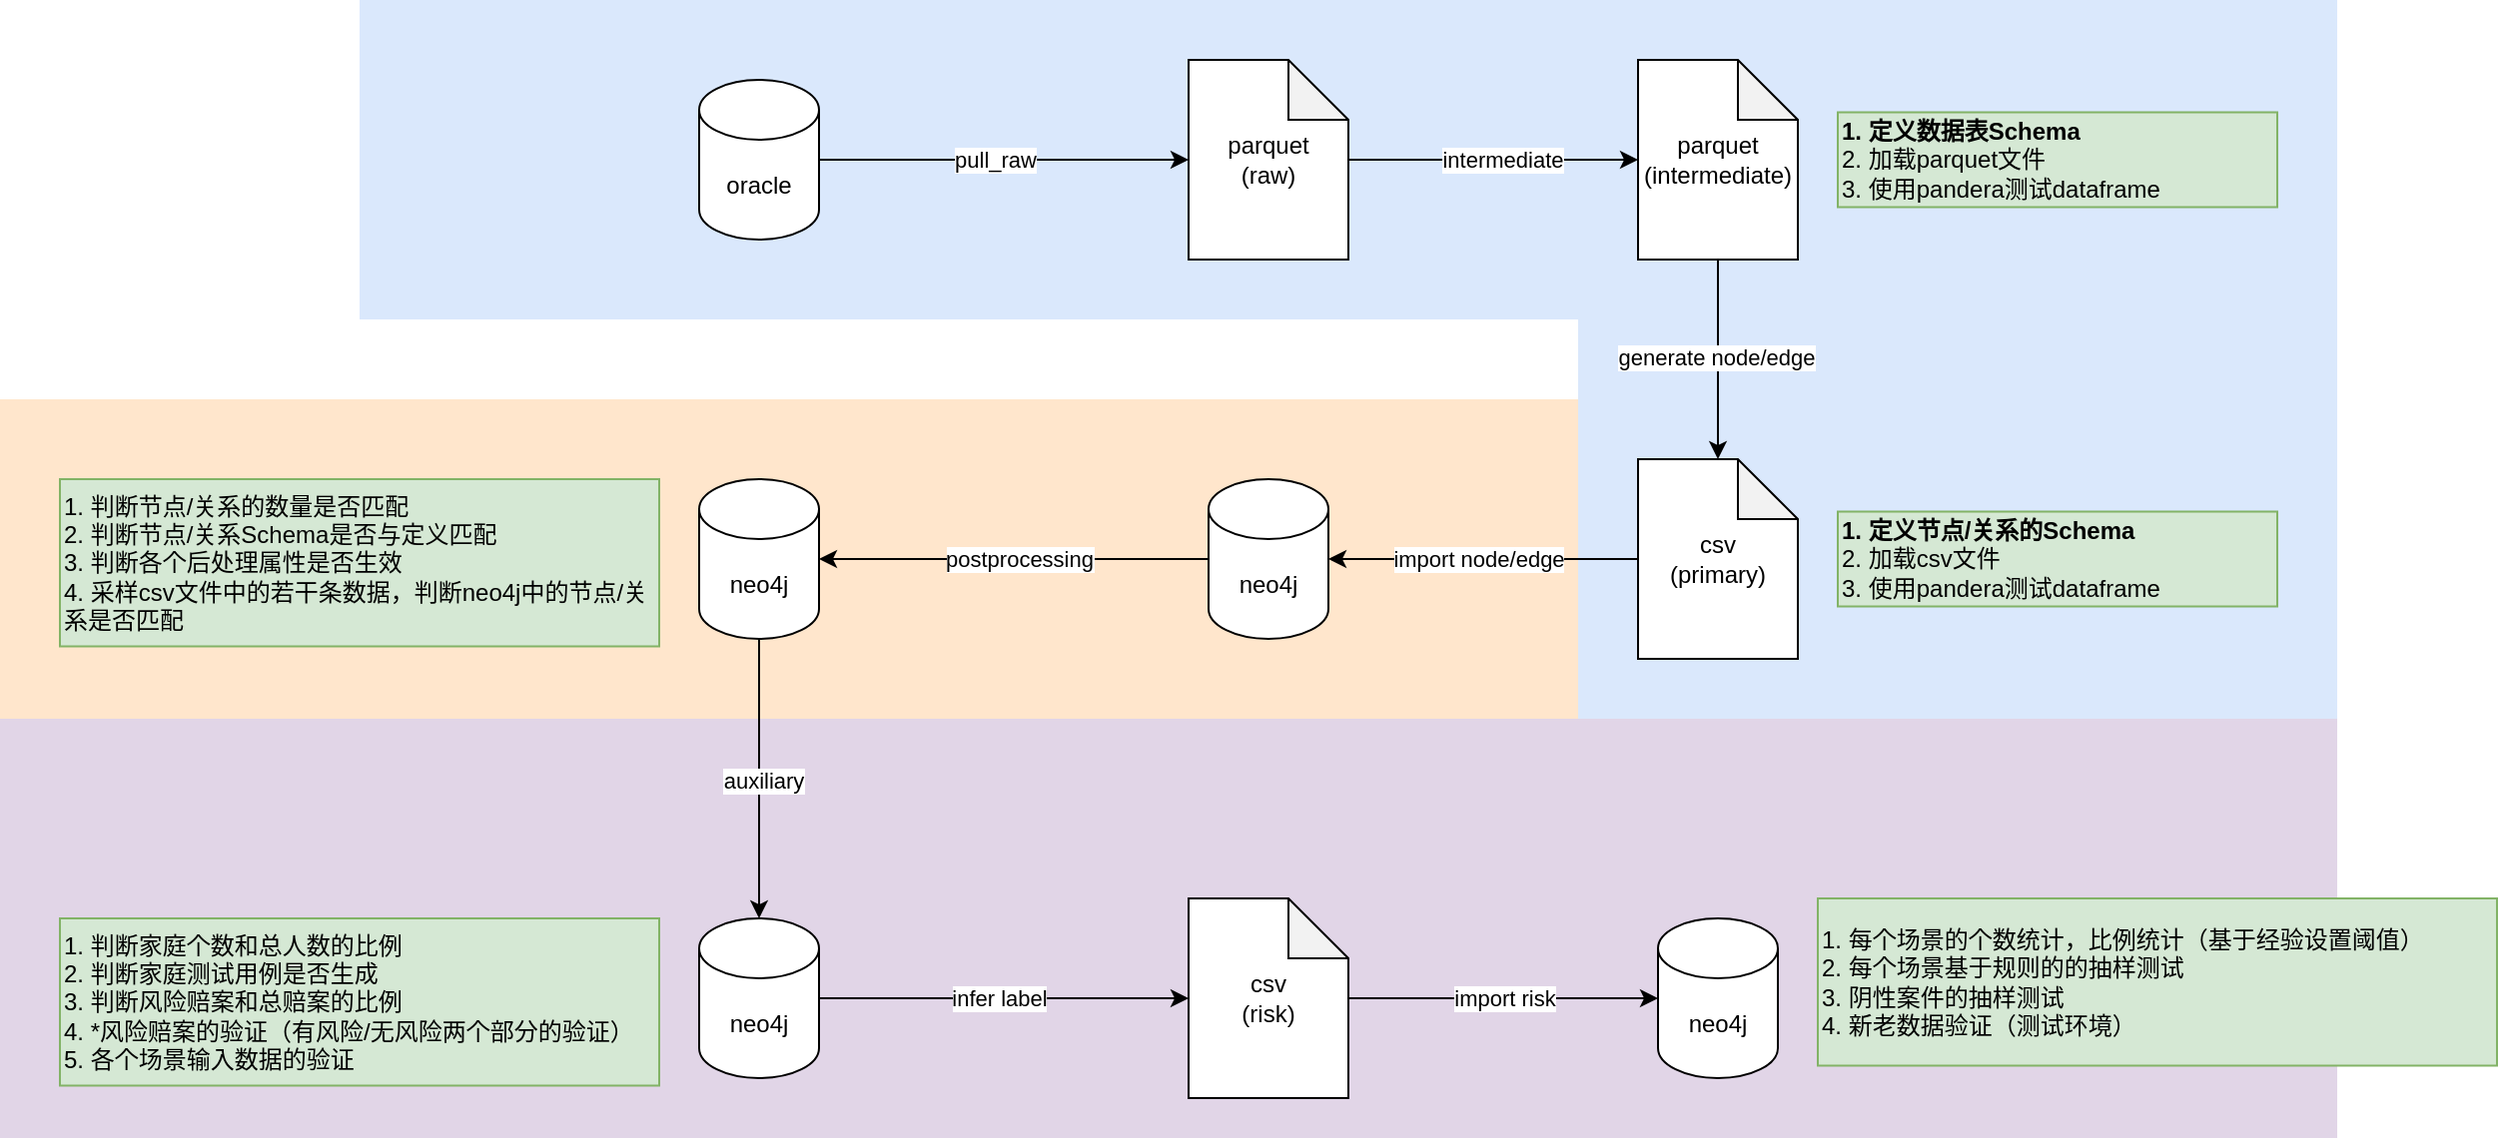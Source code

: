 <mxfile version="21.2.3" type="github">
  <diagram name="Page-1" id="LknvPDpUpN_7AxQZZM2L">
    <mxGraphModel dx="2924" dy="1155" grid="1" gridSize="10" guides="1" tooltips="1" connect="1" arrows="1" fold="1" page="1" pageScale="1" pageWidth="850" pageHeight="1100" math="0" shadow="0">
      <root>
        <mxCell id="0" />
        <mxCell id="1" parent="0" />
        <mxCell id="d0YDHUIfVL__pPALtXE7-37" value="" style="rounded=0;whiteSpace=wrap;html=1;fillColor=#e1d5e7;strokeColor=none;" vertex="1" parent="1">
          <mxGeometry x="-250" y="500" width="1170" height="210" as="geometry" />
        </mxCell>
        <mxCell id="d0YDHUIfVL__pPALtXE7-36" value="" style="rounded=0;whiteSpace=wrap;html=1;fillColor=#ffe6cc;strokeColor=none;" vertex="1" parent="1">
          <mxGeometry x="-250" y="340" width="790" height="160" as="geometry" />
        </mxCell>
        <mxCell id="d0YDHUIfVL__pPALtXE7-35" value="" style="rounded=0;whiteSpace=wrap;html=1;fillColor=#dae8fc;strokeColor=none;" vertex="1" parent="1">
          <mxGeometry x="540" y="140" width="380" height="360" as="geometry" />
        </mxCell>
        <mxCell id="d0YDHUIfVL__pPALtXE7-34" value="" style="rounded=0;whiteSpace=wrap;html=1;fillColor=#dae8fc;strokeColor=none;" vertex="1" parent="1">
          <mxGeometry x="-70" y="140" width="990" height="160" as="geometry" />
        </mxCell>
        <mxCell id="d0YDHUIfVL__pPALtXE7-13" style="edgeStyle=orthogonalEdgeStyle;rounded=0;orthogonalLoop=1;jettySize=auto;html=1;entryX=0;entryY=0.5;entryDx=0;entryDy=0;entryPerimeter=0;" edge="1" parent="1" source="d0YDHUIfVL__pPALtXE7-2" target="d0YDHUIfVL__pPALtXE7-3">
          <mxGeometry relative="1" as="geometry" />
        </mxCell>
        <mxCell id="d0YDHUIfVL__pPALtXE7-14" value="pull_raw" style="edgeLabel;html=1;align=center;verticalAlign=middle;resizable=0;points=[];" vertex="1" connectable="0" parent="d0YDHUIfVL__pPALtXE7-13">
          <mxGeometry x="-0.053" y="-1" relative="1" as="geometry">
            <mxPoint y="-1" as="offset" />
          </mxGeometry>
        </mxCell>
        <mxCell id="d0YDHUIfVL__pPALtXE7-2" value="oracle" style="shape=cylinder3;whiteSpace=wrap;html=1;boundedLbl=1;backgroundOutline=1;size=15;" vertex="1" parent="1">
          <mxGeometry x="100" y="180" width="60" height="80" as="geometry" />
        </mxCell>
        <mxCell id="d0YDHUIfVL__pPALtXE7-15" style="edgeStyle=orthogonalEdgeStyle;rounded=0;orthogonalLoop=1;jettySize=auto;html=1;" edge="1" parent="1" source="d0YDHUIfVL__pPALtXE7-3" target="d0YDHUIfVL__pPALtXE7-4">
          <mxGeometry relative="1" as="geometry" />
        </mxCell>
        <mxCell id="d0YDHUIfVL__pPALtXE7-16" value="intermediate" style="edgeLabel;html=1;align=center;verticalAlign=middle;resizable=0;points=[];" vertex="1" connectable="0" parent="d0YDHUIfVL__pPALtXE7-15">
          <mxGeometry x="0.062" y="-3" relative="1" as="geometry">
            <mxPoint y="-3" as="offset" />
          </mxGeometry>
        </mxCell>
        <mxCell id="d0YDHUIfVL__pPALtXE7-3" value="parquet&lt;br&gt;(raw)" style="shape=note;whiteSpace=wrap;html=1;backgroundOutline=1;darkOpacity=0.05;" vertex="1" parent="1">
          <mxGeometry x="345" y="170" width="80" height="100" as="geometry" />
        </mxCell>
        <mxCell id="d0YDHUIfVL__pPALtXE7-17" style="edgeStyle=orthogonalEdgeStyle;rounded=0;orthogonalLoop=1;jettySize=auto;html=1;entryX=0.5;entryY=0;entryDx=0;entryDy=0;entryPerimeter=0;" edge="1" parent="1" source="d0YDHUIfVL__pPALtXE7-4" target="d0YDHUIfVL__pPALtXE7-5">
          <mxGeometry relative="1" as="geometry" />
        </mxCell>
        <mxCell id="d0YDHUIfVL__pPALtXE7-18" value="generate node/edge" style="edgeLabel;html=1;align=center;verticalAlign=middle;resizable=0;points=[];" vertex="1" connectable="0" parent="d0YDHUIfVL__pPALtXE7-17">
          <mxGeometry x="-0.02" y="-1" relative="1" as="geometry">
            <mxPoint as="offset" />
          </mxGeometry>
        </mxCell>
        <mxCell id="d0YDHUIfVL__pPALtXE7-4" value="parquet&lt;br&gt;(intermediate)" style="shape=note;whiteSpace=wrap;html=1;backgroundOutline=1;darkOpacity=0.05;" vertex="1" parent="1">
          <mxGeometry x="570" y="170" width="80" height="100" as="geometry" />
        </mxCell>
        <mxCell id="d0YDHUIfVL__pPALtXE7-19" style="edgeStyle=orthogonalEdgeStyle;rounded=0;orthogonalLoop=1;jettySize=auto;html=1;entryX=1;entryY=0.5;entryDx=0;entryDy=0;entryPerimeter=0;" edge="1" parent="1" source="d0YDHUIfVL__pPALtXE7-5" target="d0YDHUIfVL__pPALtXE7-6">
          <mxGeometry relative="1" as="geometry" />
        </mxCell>
        <mxCell id="d0YDHUIfVL__pPALtXE7-20" value="import node/edge" style="edgeLabel;html=1;align=center;verticalAlign=middle;resizable=0;points=[];" vertex="1" connectable="0" parent="d0YDHUIfVL__pPALtXE7-19">
          <mxGeometry x="0.303" relative="1" as="geometry">
            <mxPoint x="21" as="offset" />
          </mxGeometry>
        </mxCell>
        <mxCell id="d0YDHUIfVL__pPALtXE7-5" value="csv&lt;br&gt;(primary)" style="shape=note;whiteSpace=wrap;html=1;backgroundOutline=1;darkOpacity=0.05;" vertex="1" parent="1">
          <mxGeometry x="570" y="370" width="80" height="100" as="geometry" />
        </mxCell>
        <mxCell id="d0YDHUIfVL__pPALtXE7-22" style="edgeStyle=orthogonalEdgeStyle;rounded=0;orthogonalLoop=1;jettySize=auto;html=1;" edge="1" parent="1" source="d0YDHUIfVL__pPALtXE7-6" target="d0YDHUIfVL__pPALtXE7-7">
          <mxGeometry relative="1" as="geometry" />
        </mxCell>
        <mxCell id="d0YDHUIfVL__pPALtXE7-23" value="postprocessing" style="edgeLabel;html=1;align=center;verticalAlign=middle;resizable=0;points=[];" vertex="1" connectable="0" parent="d0YDHUIfVL__pPALtXE7-22">
          <mxGeometry x="0.262" y="3" relative="1" as="geometry">
            <mxPoint x="28" y="-3" as="offset" />
          </mxGeometry>
        </mxCell>
        <mxCell id="d0YDHUIfVL__pPALtXE7-6" value="neo4j" style="shape=cylinder3;whiteSpace=wrap;html=1;boundedLbl=1;backgroundOutline=1;size=15;" vertex="1" parent="1">
          <mxGeometry x="355" y="380" width="60" height="80" as="geometry" />
        </mxCell>
        <mxCell id="d0YDHUIfVL__pPALtXE7-24" style="edgeStyle=orthogonalEdgeStyle;rounded=0;orthogonalLoop=1;jettySize=auto;html=1;entryX=0.5;entryY=0;entryDx=0;entryDy=0;entryPerimeter=0;" edge="1" parent="1" source="d0YDHUIfVL__pPALtXE7-7" target="d0YDHUIfVL__pPALtXE7-8">
          <mxGeometry relative="1" as="geometry" />
        </mxCell>
        <mxCell id="d0YDHUIfVL__pPALtXE7-25" value="auxiliary" style="edgeLabel;html=1;align=center;verticalAlign=middle;resizable=0;points=[];" vertex="1" connectable="0" parent="d0YDHUIfVL__pPALtXE7-24">
          <mxGeometry x="0.014" y="2" relative="1" as="geometry">
            <mxPoint as="offset" />
          </mxGeometry>
        </mxCell>
        <mxCell id="d0YDHUIfVL__pPALtXE7-7" value="neo4j" style="shape=cylinder3;whiteSpace=wrap;html=1;boundedLbl=1;backgroundOutline=1;size=15;" vertex="1" parent="1">
          <mxGeometry x="100" y="380" width="60" height="80" as="geometry" />
        </mxCell>
        <mxCell id="d0YDHUIfVL__pPALtXE7-26" style="edgeStyle=orthogonalEdgeStyle;rounded=0;orthogonalLoop=1;jettySize=auto;html=1;entryX=0;entryY=0.5;entryDx=0;entryDy=0;entryPerimeter=0;" edge="1" parent="1" source="d0YDHUIfVL__pPALtXE7-8" target="d0YDHUIfVL__pPALtXE7-10">
          <mxGeometry relative="1" as="geometry" />
        </mxCell>
        <mxCell id="d0YDHUIfVL__pPALtXE7-27" value="infer label" style="edgeLabel;html=1;align=center;verticalAlign=middle;resizable=0;points=[];" vertex="1" connectable="0" parent="d0YDHUIfVL__pPALtXE7-26">
          <mxGeometry x="-0.243" y="2" relative="1" as="geometry">
            <mxPoint x="20" y="2" as="offset" />
          </mxGeometry>
        </mxCell>
        <mxCell id="d0YDHUIfVL__pPALtXE7-8" value="neo4j" style="shape=cylinder3;whiteSpace=wrap;html=1;boundedLbl=1;backgroundOutline=1;size=15;" vertex="1" parent="1">
          <mxGeometry x="100" y="600" width="60" height="80" as="geometry" />
        </mxCell>
        <mxCell id="d0YDHUIfVL__pPALtXE7-28" value="import risk" style="edgeStyle=orthogonalEdgeStyle;rounded=0;orthogonalLoop=1;jettySize=auto;html=1;entryX=0;entryY=0.5;entryDx=0;entryDy=0;entryPerimeter=0;" edge="1" parent="1" source="d0YDHUIfVL__pPALtXE7-10" target="d0YDHUIfVL__pPALtXE7-12">
          <mxGeometry relative="1" as="geometry">
            <Array as="points">
              <mxPoint x="500" y="640" />
              <mxPoint x="500" y="640" />
            </Array>
          </mxGeometry>
        </mxCell>
        <mxCell id="d0YDHUIfVL__pPALtXE7-10" value="csv&lt;br&gt;(risk)" style="shape=note;whiteSpace=wrap;html=1;backgroundOutline=1;darkOpacity=0.05;" vertex="1" parent="1">
          <mxGeometry x="345" y="590" width="80" height="100" as="geometry" />
        </mxCell>
        <mxCell id="d0YDHUIfVL__pPALtXE7-12" value="neo4j" style="shape=cylinder3;whiteSpace=wrap;html=1;boundedLbl=1;backgroundOutline=1;size=15;" vertex="1" parent="1">
          <mxGeometry x="580" y="600" width="60" height="80" as="geometry" />
        </mxCell>
        <mxCell id="d0YDHUIfVL__pPALtXE7-29" value="&lt;b&gt;1. 定义数据表Schema&lt;/b&gt;&lt;br&gt;2. 加载parquet文件&lt;br&gt;3. 使用pandera测试dataframe" style="text;html=1;strokeColor=#82b366;fillColor=#d5e8d4;align=left;verticalAlign=middle;whiteSpace=wrap;rounded=0;" vertex="1" parent="1">
          <mxGeometry x="670" y="196.25" width="220" height="47.5" as="geometry" />
        </mxCell>
        <mxCell id="d0YDHUIfVL__pPALtXE7-30" value="&lt;b&gt;1. 定义节点/关系的Schema&lt;/b&gt;&lt;br&gt;2. 加载csv文件&lt;br&gt;3. 使用pandera测试dataframe" style="text;html=1;strokeColor=#82b366;fillColor=#d5e8d4;align=left;verticalAlign=middle;whiteSpace=wrap;rounded=0;" vertex="1" parent="1">
          <mxGeometry x="670" y="396.25" width="220" height="47.5" as="geometry" />
        </mxCell>
        <mxCell id="d0YDHUIfVL__pPALtXE7-31" value="1. 判断节点/关系的数量是否匹配&lt;br&gt;2. 判断节点/关系Schema是否与定义匹配&lt;br&gt;3. 判断各个后处理属性是否生效&lt;br&gt;4. 采样csv文件中的若干条数据，判断neo4j中的节点/关系是否匹配" style="text;html=1;strokeColor=#82b366;fillColor=#d5e8d4;align=left;verticalAlign=middle;whiteSpace=wrap;rounded=0;" vertex="1" parent="1">
          <mxGeometry x="-220" y="380" width="300" height="83.75" as="geometry" />
        </mxCell>
        <mxCell id="d0YDHUIfVL__pPALtXE7-32" value="1. 判断家庭个数和总人数的比例&lt;br&gt;2. 判断家庭测试用例是否生成&lt;br&gt;3. 判断风险赔案和总赔案的比例&lt;br&gt;4. *风险赔案的验证（有风险/无风险两个部分的验证）&lt;br&gt;5. 各个场景输入数据的验证" style="text;html=1;strokeColor=#82b366;fillColor=#d5e8d4;align=left;verticalAlign=middle;whiteSpace=wrap;rounded=0;" vertex="1" parent="1">
          <mxGeometry x="-220" y="600" width="300" height="83.75" as="geometry" />
        </mxCell>
        <mxCell id="d0YDHUIfVL__pPALtXE7-33" value="1. 每个场景的个数统计，比例统计（基于经验设置阈值）&lt;br&gt;2. 每个场景基于规则的的抽样测试&lt;br&gt;3. 阴性案件的抽样测试&lt;br&gt;4. 新老数据验证（测试环境）" style="text;html=1;strokeColor=#82b366;fillColor=#d5e8d4;align=left;verticalAlign=middle;whiteSpace=wrap;rounded=0;" vertex="1" parent="1">
          <mxGeometry x="660" y="590" width="340" height="83.75" as="geometry" />
        </mxCell>
      </root>
    </mxGraphModel>
  </diagram>
</mxfile>

